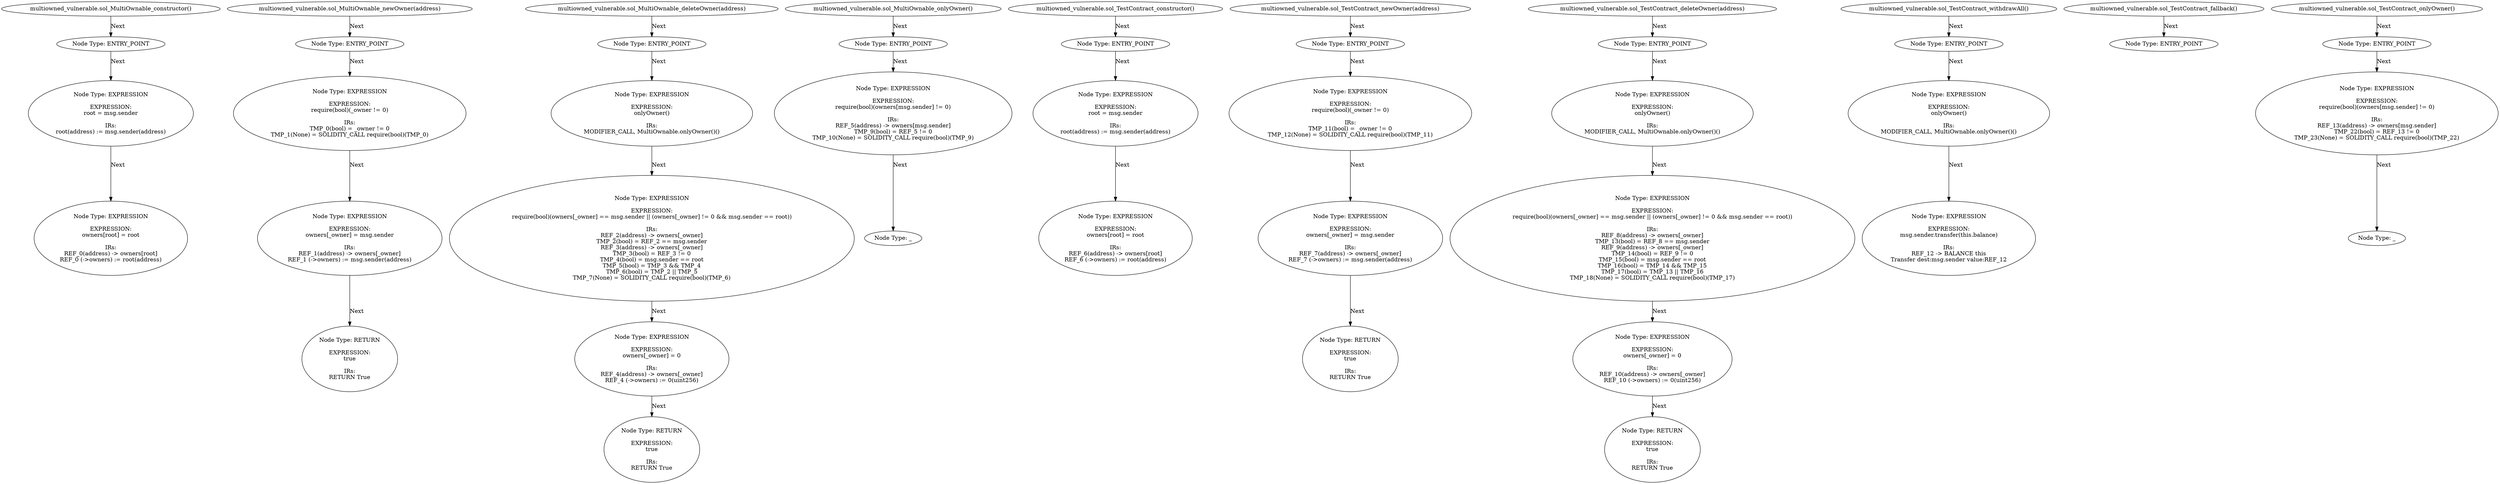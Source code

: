 digraph "" {
	node [label="\N"];
	0	[contract_name=MultiOwnable,
		function_fullname="constructor()",
		label="Node Type: ENTRY_POINT
",
		node_expression=None,
		node_info_vulnerabilities=None,
		node_irs=None,
		node_source_code_lines="[20, 21, 22, 23]",
		node_type=ENTRY_POINT,
		source_file="multiowned_vulnerable.sol"];
	1	[contract_name=MultiOwnable,
		function_fullname="constructor()",
		label="Node Type: EXPRESSION

EXPRESSION:
root = msg.sender

IRs:
root(address) := msg.sender(address)",
		node_expression="root = msg.sender",
		node_info_vulnerabilities=None,
		node_irs="root(address) := msg.sender(address)",
		node_source_code_lines="[21]",
		node_type=EXPRESSION,
		source_file="multiowned_vulnerable.sol"];
	0 -> 1	[key=0,
		edge_type=next,
		label=Next];
	2	[contract_name=MultiOwnable,
		function_fullname="constructor()",
		label="Node Type: EXPRESSION

EXPRESSION:
owners[root] = root

IRs:
REF_0(address) -> owners[root]
REF_0 (->owners) := root(address)",
		node_expression="owners[root] = root",
		node_info_vulnerabilities=None,
		node_irs="REF_0(address) -> owners[root]
REF_0 (->owners) := root(address)",
		node_source_code_lines="[22]",
		node_type=EXPRESSION,
		source_file="multiowned_vulnerable.sol"];
	1 -> 2	[key=0,
		edge_type=next,
		label=Next];
	3	[contract_name=MultiOwnable,
		function_fullname="constructor()",
		label="multiowned_vulnerable.sol_MultiOwnable_constructor()",
		node_expression=None,
		node_info_vulnerabilities=None,
		node_irs=None,
		node_source_code_lines="[20, 21, 22, 23]",
		node_type=FUNCTION_NAME,
		source_file="multiowned_vulnerable.sol"];
	3 -> 0	[key=0,
		edge_type=next,
		label=Next];
	4	[contract_name=MultiOwnable,
		function_fullname="newOwner(address)",
		label="Node Type: ENTRY_POINT
",
		node_expression=None,
		node_info_vulnerabilities="[{'lines': [38], 'category': 'access_control'}]",
		node_irs=None,
		node_source_code_lines="[38, 39, 40, 41, 42]",
		node_type=ENTRY_POINT,
		source_file="multiowned_vulnerable.sol"];
	5	[contract_name=MultiOwnable,
		function_fullname="newOwner(address)",
		label="Node Type: EXPRESSION

EXPRESSION:
require(bool)(_owner != 0)

IRs:
TMP_0(bool) = _owner != 0
TMP_1(None) = SOLIDITY_CALL require(\
bool)(TMP_0)",
		node_expression="require(bool)(_owner != 0)",
		node_info_vulnerabilities=None,
		node_irs="TMP_0(bool) = _owner != 0
TMP_1(None) = SOLIDITY_CALL require(bool)(TMP_0)",
		node_source_code_lines="[39]",
		node_type=EXPRESSION,
		source_file="multiowned_vulnerable.sol"];
	4 -> 5	[key=0,
		edge_type=next,
		label=Next];
	6	[contract_name=MultiOwnable,
		function_fullname="newOwner(address)",
		label="Node Type: EXPRESSION

EXPRESSION:
owners[_owner] = msg.sender

IRs:
REF_1(address) -> owners[_owner]
REF_1 (->owners) := msg.sender(\
address)",
		node_expression="owners[_owner] = msg.sender",
		node_info_vulnerabilities=None,
		node_irs="REF_1(address) -> owners[_owner]
REF_1 (->owners) := msg.sender(address)",
		node_source_code_lines="[40]",
		node_type=EXPRESSION,
		source_file="multiowned_vulnerable.sol"];
	5 -> 6	[key=0,
		edge_type=next,
		label=Next];
	7	[contract_name=MultiOwnable,
		function_fullname="newOwner(address)",
		label="Node Type: RETURN

EXPRESSION:
true

IRs:
RETURN True",
		node_expression=true,
		node_info_vulnerabilities=None,
		node_irs="RETURN True",
		node_source_code_lines="[41]",
		node_type=RETURN,
		source_file="multiowned_vulnerable.sol"];
	6 -> 7	[key=0,
		edge_type=next,
		label=Next];
	8	[contract_name=MultiOwnable,
		function_fullname="newOwner(address)",
		label="multiowned_vulnerable.sol_MultiOwnable_newOwner(address)",
		node_expression=None,
		node_info_vulnerabilities="[{'lines': [38], 'category': 'access_control'}]",
		node_irs=None,
		node_source_code_lines="[38, 39, 40, 41, 42]",
		node_type=FUNCTION_NAME,
		source_file="multiowned_vulnerable.sol"];
	8 -> 4	[key=0,
		edge_type=next,
		label=Next];
	9	[contract_name=MultiOwnable,
		function_fullname="deleteOwner(address)",
		label="Node Type: ENTRY_POINT
",
		node_expression=None,
		node_info_vulnerabilities=None,
		node_irs=None,
		node_source_code_lines="[47, 48, 49, 50, 51]",
		node_type=ENTRY_POINT,
		source_file="multiowned_vulnerable.sol"];
	13	[contract_name=MultiOwnable,
		function_fullname="deleteOwner(address)",
		label="Node Type: EXPRESSION

EXPRESSION:
onlyOwner()

IRs:
MODIFIER_CALL, MultiOwnable.onlyOwner()()",
		node_expression="onlyOwner()",
		node_info_vulnerabilities=None,
		node_irs="MODIFIER_CALL, MultiOwnable.onlyOwner()()",
		node_source_code_lines="[47]",
		node_type=EXPRESSION,
		source_file="multiowned_vulnerable.sol"];
	9 -> 13	[key=0,
		edge_type=next,
		label=Next];
	10	[contract_name=MultiOwnable,
		function_fullname="deleteOwner(address)",
		label="Node Type: EXPRESSION

EXPRESSION:
require(bool)(owners[_owner] == msg.sender || (owners[_owner] != 0 && msg.sender == root))

IRs:
\
REF_2(address) -> owners[_owner]
TMP_2(bool) = REF_2 == msg.sender
REF_3(address) -> owners[_owner]
TMP_3(bool) = REF_3 != 0
TMP_\
4(bool) = msg.sender == root
TMP_5(bool) = TMP_3 && TMP_4
TMP_6(bool) = TMP_2 || TMP_5
TMP_7(None) = SOLIDITY_CALL require(bool)(\
TMP_6)",
		node_expression="require(bool)(owners[_owner] == msg.sender || (owners[_owner] != 0 && msg.sender == root))",
		node_info_vulnerabilities=None,
		node_irs="REF_2(address) -> owners[_owner]
TMP_2(bool) = REF_2 == msg.sender
REF_3(address) -> owners[_owner]
TMP_3(bool) = REF_3 != 0
TMP_\
4(bool) = msg.sender == root
TMP_5(bool) = TMP_3 && TMP_4
TMP_6(bool) = TMP_2 || TMP_5
TMP_7(None) = SOLIDITY_CALL require(bool)(\
TMP_6)",
		node_source_code_lines="[48]",
		node_type=EXPRESSION,
		source_file="multiowned_vulnerable.sol"];
	11	[contract_name=MultiOwnable,
		function_fullname="deleteOwner(address)",
		label="Node Type: EXPRESSION

EXPRESSION:
owners[_owner] = 0

IRs:
REF_4(address) -> owners[_owner]
REF_4 (->owners) := 0(uint256)",
		node_expression="owners[_owner] = 0",
		node_info_vulnerabilities=None,
		node_irs="REF_4(address) -> owners[_owner]
REF_4 (->owners) := 0(uint256)",
		node_source_code_lines="[49]",
		node_type=EXPRESSION,
		source_file="multiowned_vulnerable.sol"];
	10 -> 11	[key=0,
		edge_type=next,
		label=Next];
	12	[contract_name=MultiOwnable,
		function_fullname="deleteOwner(address)",
		label="Node Type: RETURN

EXPRESSION:
true

IRs:
RETURN True",
		node_expression=true,
		node_info_vulnerabilities=None,
		node_irs="RETURN True",
		node_source_code_lines="[50]",
		node_type=RETURN,
		source_file="multiowned_vulnerable.sol"];
	11 -> 12	[key=0,
		edge_type=next,
		label=Next];
	13 -> 10	[key=0,
		edge_type=next,
		label=Next];
	14	[contract_name=MultiOwnable,
		function_fullname="deleteOwner(address)",
		label="multiowned_vulnerable.sol_MultiOwnable_deleteOwner(address)",
		node_expression=None,
		node_info_vulnerabilities=None,
		node_irs=None,
		node_source_code_lines="[47, 48, 49, 50, 51]",
		node_type=FUNCTION_NAME,
		source_file="multiowned_vulnerable.sol"];
	14 -> 9	[key=0,
		edge_type=next,
		label=Next];
	15	[contract_name=MultiOwnable,
		function_fullname="onlyOwner()",
		label="Node Type: ENTRY_POINT
",
		node_expression=None,
		node_info_vulnerabilities=None,
		node_irs=None,
		node_source_code_lines="[28, 29, 30, 31]",
		node_type=ENTRY_POINT,
		source_file="multiowned_vulnerable.sol"];
	16	[contract_name=MultiOwnable,
		function_fullname="onlyOwner()",
		label="Node Type: EXPRESSION

EXPRESSION:
require(bool)(owners[msg.sender] != 0)

IRs:
REF_5(address) -> owners[msg.sender]
TMP_9(bool) = \
REF_5 != 0
TMP_10(None) = SOLIDITY_CALL require(bool)(TMP_9)",
		node_expression="require(bool)(owners[msg.sender] != 0)",
		node_info_vulnerabilities=None,
		node_irs="REF_5(address) -> owners[msg.sender]
TMP_9(bool) = REF_5 != 0
TMP_10(None) = SOLIDITY_CALL require(bool)(TMP_9)",
		node_source_code_lines="[29]",
		node_type=EXPRESSION,
		source_file="multiowned_vulnerable.sol"];
	15 -> 16	[key=0,
		edge_type=next,
		label=Next];
	17	[contract_name=MultiOwnable,
		function_fullname="onlyOwner()",
		label="Node Type: _
",
		node_expression=None,
		node_info_vulnerabilities=None,
		node_irs=None,
		node_source_code_lines="[30]",
		node_type=_,
		source_file="multiowned_vulnerable.sol"];
	16 -> 17	[key=0,
		edge_type=next,
		label=Next];
	18	[contract_name=MultiOwnable,
		function_fullname="onlyOwner()",
		label="multiowned_vulnerable.sol_MultiOwnable_onlyOwner()",
		node_expression=None,
		node_info_vulnerabilities=None,
		node_irs=None,
		node_source_code_lines="[28, 29, 30, 31]",
		node_type=FUNCTION_NAME,
		source_file="multiowned_vulnerable.sol"];
	18 -> 15	[key=0,
		edge_type=next,
		label=Next];
	19	[contract_name=TestContract,
		function_fullname="constructor()",
		label="Node Type: ENTRY_POINT
",
		node_expression=None,
		node_info_vulnerabilities=None,
		node_irs=None,
		node_source_code_lines="[20, 21, 22, 23]",
		node_type=ENTRY_POINT,
		source_file="multiowned_vulnerable.sol"];
	20	[contract_name=TestContract,
		function_fullname="constructor()",
		label="Node Type: EXPRESSION

EXPRESSION:
root = msg.sender

IRs:
root(address) := msg.sender(address)",
		node_expression="root = msg.sender",
		node_info_vulnerabilities=None,
		node_irs="root(address) := msg.sender(address)",
		node_source_code_lines="[21]",
		node_type=EXPRESSION,
		source_file="multiowned_vulnerable.sol"];
	19 -> 20	[key=0,
		edge_type=next,
		label=Next];
	21	[contract_name=TestContract,
		function_fullname="constructor()",
		label="Node Type: EXPRESSION

EXPRESSION:
owners[root] = root

IRs:
REF_6(address) -> owners[root]
REF_6 (->owners) := root(address)",
		node_expression="owners[root] = root",
		node_info_vulnerabilities=None,
		node_irs="REF_6(address) -> owners[root]
REF_6 (->owners) := root(address)",
		node_source_code_lines="[22]",
		node_type=EXPRESSION,
		source_file="multiowned_vulnerable.sol"];
	20 -> 21	[key=0,
		edge_type=next,
		label=Next];
	22	[contract_name=TestContract,
		function_fullname="constructor()",
		label="multiowned_vulnerable.sol_TestContract_constructor()",
		node_expression=None,
		node_info_vulnerabilities=None,
		node_irs=None,
		node_source_code_lines="[20, 21, 22, 23]",
		node_type=FUNCTION_NAME,
		source_file="multiowned_vulnerable.sol"];
	22 -> 19	[key=0,
		edge_type=next,
		label=Next];
	23	[contract_name=TestContract,
		function_fullname="newOwner(address)",
		label="Node Type: ENTRY_POINT
",
		node_expression=None,
		node_info_vulnerabilities="[{'lines': [38], 'category': 'access_control'}]",
		node_irs=None,
		node_source_code_lines="[38, 39, 40, 41, 42]",
		node_type=ENTRY_POINT,
		source_file="multiowned_vulnerable.sol"];
	24	[contract_name=TestContract,
		function_fullname="newOwner(address)",
		label="Node Type: EXPRESSION

EXPRESSION:
require(bool)(_owner != 0)

IRs:
TMP_11(bool) = _owner != 0
TMP_12(None) = SOLIDITY_CALL require(\
bool)(TMP_11)",
		node_expression="require(bool)(_owner != 0)",
		node_info_vulnerabilities=None,
		node_irs="TMP_11(bool) = _owner != 0
TMP_12(None) = SOLIDITY_CALL require(bool)(TMP_11)",
		node_source_code_lines="[39]",
		node_type=EXPRESSION,
		source_file="multiowned_vulnerable.sol"];
	23 -> 24	[key=0,
		edge_type=next,
		label=Next];
	25	[contract_name=TestContract,
		function_fullname="newOwner(address)",
		label="Node Type: EXPRESSION

EXPRESSION:
owners[_owner] = msg.sender

IRs:
REF_7(address) -> owners[_owner]
REF_7 (->owners) := msg.sender(\
address)",
		node_expression="owners[_owner] = msg.sender",
		node_info_vulnerabilities=None,
		node_irs="REF_7(address) -> owners[_owner]
REF_7 (->owners) := msg.sender(address)",
		node_source_code_lines="[40]",
		node_type=EXPRESSION,
		source_file="multiowned_vulnerable.sol"];
	24 -> 25	[key=0,
		edge_type=next,
		label=Next];
	26	[contract_name=TestContract,
		function_fullname="newOwner(address)",
		label="Node Type: RETURN

EXPRESSION:
true

IRs:
RETURN True",
		node_expression=true,
		node_info_vulnerabilities=None,
		node_irs="RETURN True",
		node_source_code_lines="[41]",
		node_type=RETURN,
		source_file="multiowned_vulnerable.sol"];
	25 -> 26	[key=0,
		edge_type=next,
		label=Next];
	27	[contract_name=TestContract,
		function_fullname="newOwner(address)",
		label="multiowned_vulnerable.sol_TestContract_newOwner(address)",
		node_expression=None,
		node_info_vulnerabilities="[{'lines': [38], 'category': 'access_control'}]",
		node_irs=None,
		node_source_code_lines="[38, 39, 40, 41, 42]",
		node_type=FUNCTION_NAME,
		source_file="multiowned_vulnerable.sol"];
	27 -> 23	[key=0,
		edge_type=next,
		label=Next];
	28	[contract_name=TestContract,
		function_fullname="deleteOwner(address)",
		label="Node Type: ENTRY_POINT
",
		node_expression=None,
		node_info_vulnerabilities=None,
		node_irs=None,
		node_source_code_lines="[47, 48, 49, 50, 51]",
		node_type=ENTRY_POINT,
		source_file="multiowned_vulnerable.sol"];
	32	[contract_name=TestContract,
		function_fullname="deleteOwner(address)",
		label="Node Type: EXPRESSION

EXPRESSION:
onlyOwner()

IRs:
MODIFIER_CALL, MultiOwnable.onlyOwner()()",
		node_expression="onlyOwner()",
		node_info_vulnerabilities=None,
		node_irs="MODIFIER_CALL, MultiOwnable.onlyOwner()()",
		node_source_code_lines="[47]",
		node_type=EXPRESSION,
		source_file="multiowned_vulnerable.sol"];
	28 -> 32	[key=0,
		edge_type=next,
		label=Next];
	29	[contract_name=TestContract,
		function_fullname="deleteOwner(address)",
		label="Node Type: EXPRESSION

EXPRESSION:
require(bool)(owners[_owner] == msg.sender || (owners[_owner] != 0 && msg.sender == root))

IRs:
\
REF_8(address) -> owners[_owner]
TMP_13(bool) = REF_8 == msg.sender
REF_9(address) -> owners[_owner]
TMP_14(bool) = REF_9 != 0
TMP_\
15(bool) = msg.sender == root
TMP_16(bool) = TMP_14 && TMP_15
TMP_17(bool) = TMP_13 || TMP_16
TMP_18(None) = SOLIDITY_CALL require(\
bool)(TMP_17)",
		node_expression="require(bool)(owners[_owner] == msg.sender || (owners[_owner] != 0 && msg.sender == root))",
		node_info_vulnerabilities=None,
		node_irs="REF_8(address) -> owners[_owner]
TMP_13(bool) = REF_8 == msg.sender
REF_9(address) -> owners[_owner]
TMP_14(bool) = REF_9 != 0
TMP_\
15(bool) = msg.sender == root
TMP_16(bool) = TMP_14 && TMP_15
TMP_17(bool) = TMP_13 || TMP_16
TMP_18(None) = SOLIDITY_CALL require(\
bool)(TMP_17)",
		node_source_code_lines="[48]",
		node_type=EXPRESSION,
		source_file="multiowned_vulnerable.sol"];
	30	[contract_name=TestContract,
		function_fullname="deleteOwner(address)",
		label="Node Type: EXPRESSION

EXPRESSION:
owners[_owner] = 0

IRs:
REF_10(address) -> owners[_owner]
REF_10 (->owners) := 0(uint256)",
		node_expression="owners[_owner] = 0",
		node_info_vulnerabilities=None,
		node_irs="REF_10(address) -> owners[_owner]
REF_10 (->owners) := 0(uint256)",
		node_source_code_lines="[49]",
		node_type=EXPRESSION,
		source_file="multiowned_vulnerable.sol"];
	29 -> 30	[key=0,
		edge_type=next,
		label=Next];
	31	[contract_name=TestContract,
		function_fullname="deleteOwner(address)",
		label="Node Type: RETURN

EXPRESSION:
true

IRs:
RETURN True",
		node_expression=true,
		node_info_vulnerabilities=None,
		node_irs="RETURN True",
		node_source_code_lines="[50]",
		node_type=RETURN,
		source_file="multiowned_vulnerable.sol"];
	30 -> 31	[key=0,
		edge_type=next,
		label=Next];
	32 -> 29	[key=0,
		edge_type=next,
		label=Next];
	33	[contract_name=TestContract,
		function_fullname="deleteOwner(address)",
		label="multiowned_vulnerable.sol_TestContract_deleteOwner(address)",
		node_expression=None,
		node_info_vulnerabilities=None,
		node_irs=None,
		node_source_code_lines="[47, 48, 49, 50, 51]",
		node_type=FUNCTION_NAME,
		source_file="multiowned_vulnerable.sol"];
	33 -> 28	[key=0,
		edge_type=next,
		label=Next];
	34	[contract_name=TestContract,
		function_fullname="withdrawAll()",
		label="Node Type: ENTRY_POINT
",
		node_expression=None,
		node_info_vulnerabilities=None,
		node_irs=None,
		node_source_code_lines="[56, 57, 58]",
		node_type=ENTRY_POINT,
		source_file="multiowned_vulnerable.sol"];
	36	[contract_name=TestContract,
		function_fullname="withdrawAll()",
		label="Node Type: EXPRESSION

EXPRESSION:
onlyOwner()

IRs:
MODIFIER_CALL, MultiOwnable.onlyOwner()()",
		node_expression="onlyOwner()",
		node_info_vulnerabilities=None,
		node_irs="MODIFIER_CALL, MultiOwnable.onlyOwner()()",
		node_source_code_lines="[56]",
		node_type=EXPRESSION,
		source_file="multiowned_vulnerable.sol"];
	34 -> 36	[key=0,
		edge_type=next,
		label=Next];
	35	[contract_name=TestContract,
		function_fullname="withdrawAll()",
		label="Node Type: EXPRESSION

EXPRESSION:
msg.sender.transfer(this.balance)

IRs:
REF_12 -> BALANCE this
Transfer dest:msg.sender value:\
REF_12",
		node_expression="msg.sender.transfer(this.balance)",
		node_info_vulnerabilities=None,
		node_irs="REF_12 -> BALANCE this
Transfer dest:msg.sender value:REF_12",
		node_source_code_lines="[57]",
		node_type=EXPRESSION,
		source_file="multiowned_vulnerable.sol"];
	36 -> 35	[key=0,
		edge_type=next,
		label=Next];
	37	[contract_name=TestContract,
		function_fullname="withdrawAll()",
		label="multiowned_vulnerable.sol_TestContract_withdrawAll()",
		node_expression=None,
		node_info_vulnerabilities=None,
		node_irs=None,
		node_source_code_lines="[56, 57, 58]",
		node_type=FUNCTION_NAME,
		source_file="multiowned_vulnerable.sol"];
	37 -> 34	[key=0,
		edge_type=next,
		label=Next];
	38	[contract_name=TestContract,
		function_fullname="fallback()",
		label="Node Type: ENTRY_POINT
",
		node_expression=None,
		node_info_vulnerabilities=None,
		node_irs=None,
		node_source_code_lines="[60, 61]",
		node_type=ENTRY_POINT,
		source_file="multiowned_vulnerable.sol"];
	39	[contract_name=TestContract,
		function_fullname="fallback()",
		label="multiowned_vulnerable.sol_TestContract_fallback()",
		node_expression=None,
		node_info_vulnerabilities=None,
		node_irs=None,
		node_source_code_lines="[60, 61]",
		node_type=FUNCTION_NAME,
		source_file="multiowned_vulnerable.sol"];
	39 -> 38	[key=0,
		edge_type=next,
		label=Next];
	40	[contract_name=TestContract,
		function_fullname="onlyOwner()",
		label="Node Type: ENTRY_POINT
",
		node_expression=None,
		node_info_vulnerabilities=None,
		node_irs=None,
		node_source_code_lines="[28, 29, 30, 31]",
		node_type=ENTRY_POINT,
		source_file="multiowned_vulnerable.sol"];
	41	[contract_name=TestContract,
		function_fullname="onlyOwner()",
		label="Node Type: EXPRESSION

EXPRESSION:
require(bool)(owners[msg.sender] != 0)

IRs:
REF_13(address) -> owners[msg.sender]
TMP_22(bool) = \
REF_13 != 0
TMP_23(None) = SOLIDITY_CALL require(bool)(TMP_22)",
		node_expression="require(bool)(owners[msg.sender] != 0)",
		node_info_vulnerabilities=None,
		node_irs="REF_13(address) -> owners[msg.sender]
TMP_22(bool) = REF_13 != 0
TMP_23(None) = SOLIDITY_CALL require(bool)(TMP_22)",
		node_source_code_lines="[29]",
		node_type=EXPRESSION,
		source_file="multiowned_vulnerable.sol"];
	40 -> 41	[key=0,
		edge_type=next,
		label=Next];
	42	[contract_name=TestContract,
		function_fullname="onlyOwner()",
		label="Node Type: _
",
		node_expression=None,
		node_info_vulnerabilities=None,
		node_irs=None,
		node_source_code_lines="[30]",
		node_type=_,
		source_file="multiowned_vulnerable.sol"];
	41 -> 42	[key=0,
		edge_type=next,
		label=Next];
	43	[contract_name=TestContract,
		function_fullname="onlyOwner()",
		label="multiowned_vulnerable.sol_TestContract_onlyOwner()",
		node_expression=None,
		node_info_vulnerabilities=None,
		node_irs=None,
		node_source_code_lines="[28, 29, 30, 31]",
		node_type=FUNCTION_NAME,
		source_file="multiowned_vulnerable.sol"];
	43 -> 40	[key=0,
		edge_type=next,
		label=Next];
}
